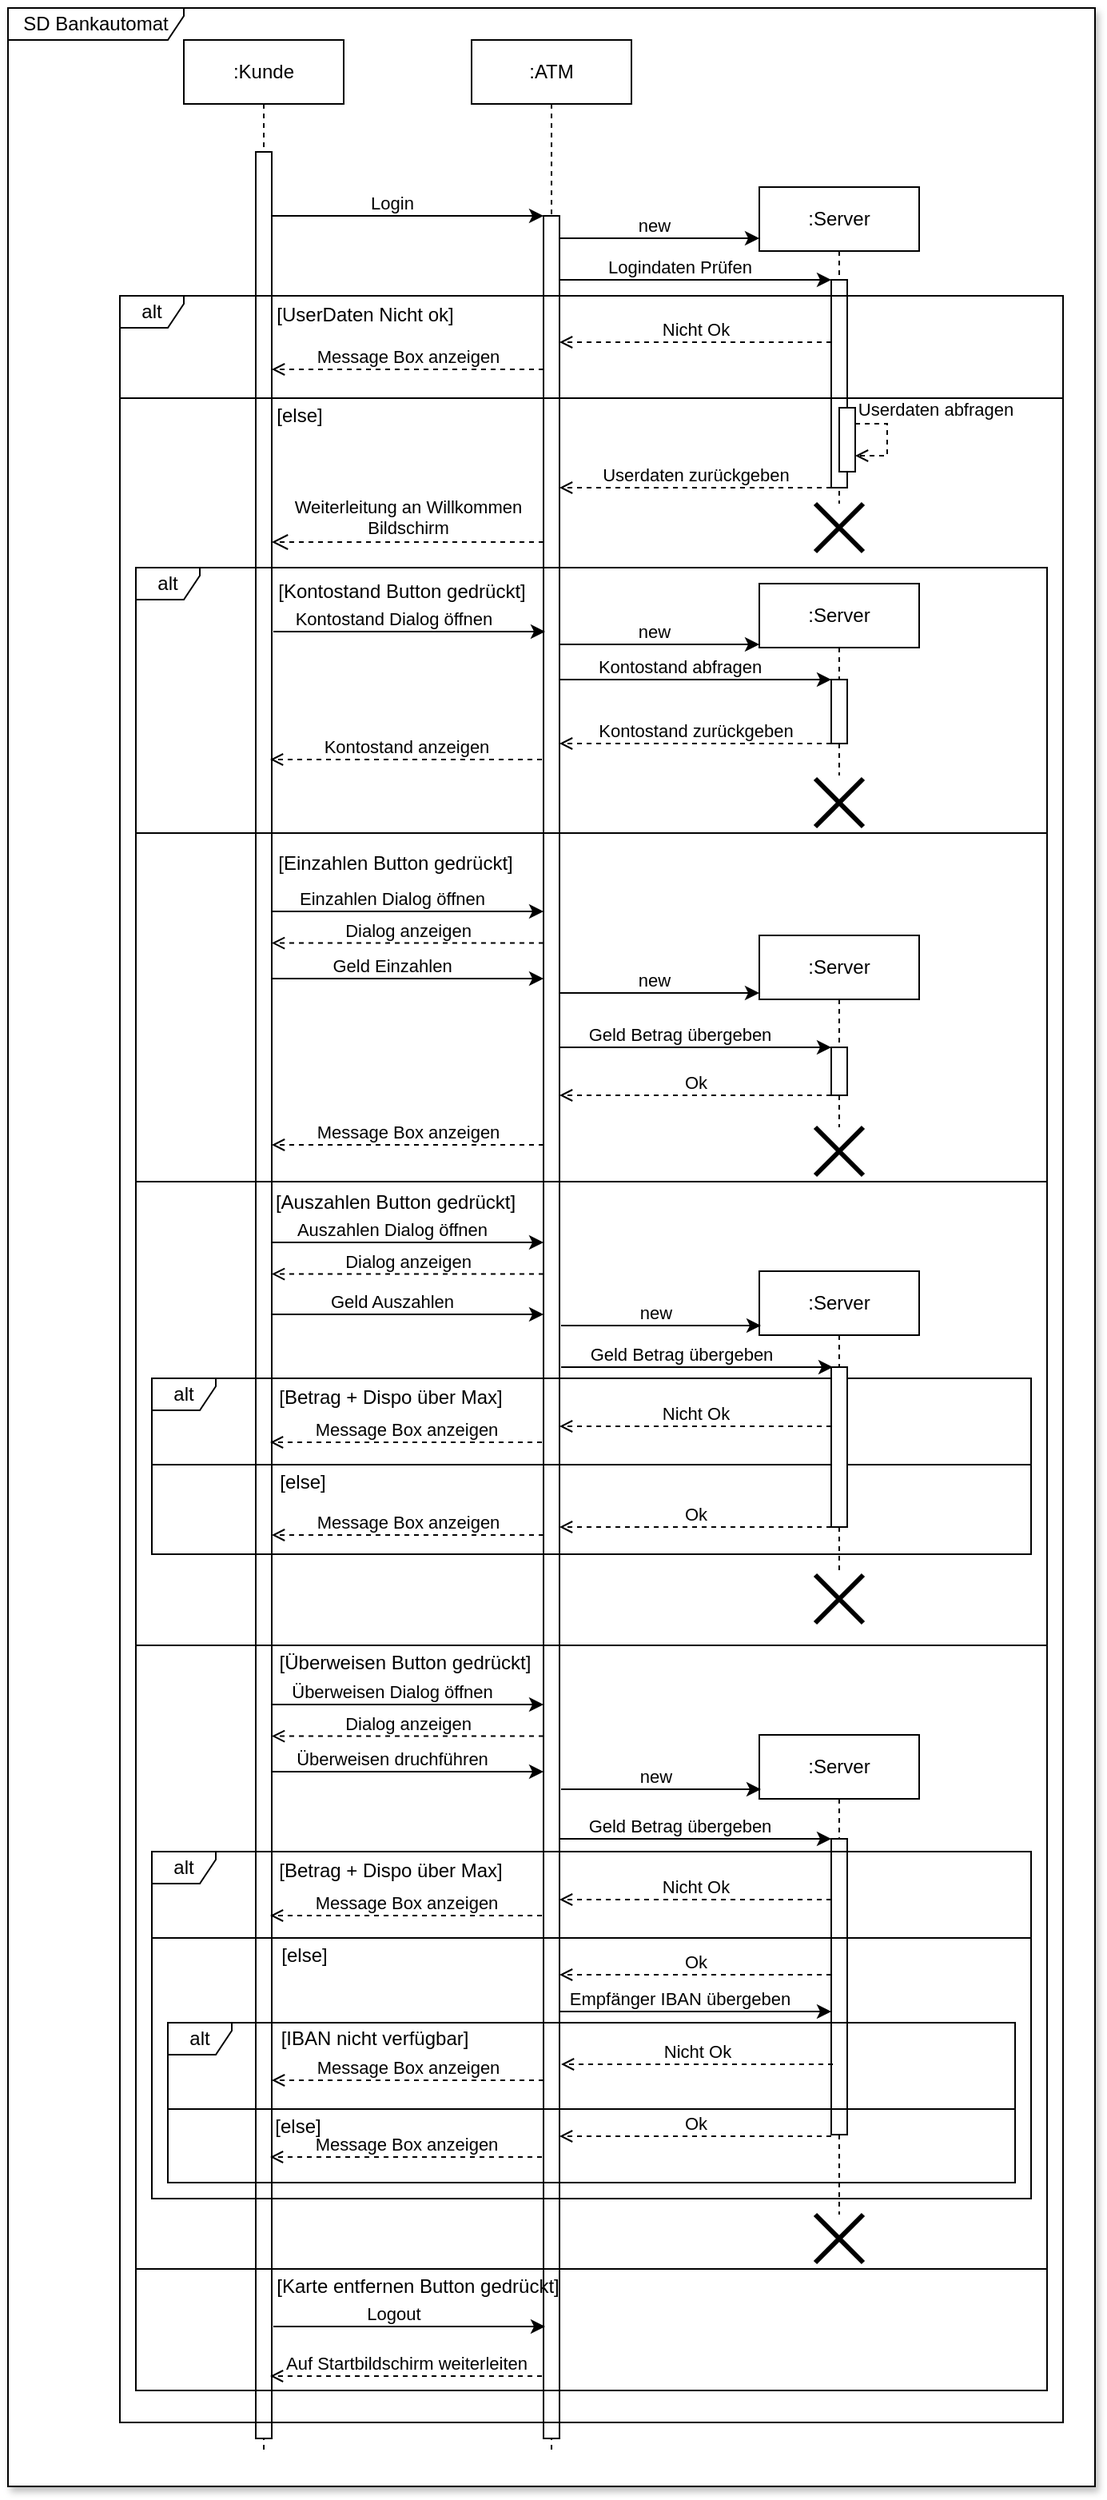<mxfile version="20.8.23" type="device"><diagram name="Page-1" id="2YBvvXClWsGukQMizWep"><mxGraphModel dx="1729" dy="1864" grid="1" gridSize="10" guides="1" tooltips="1" connect="1" arrows="1" fold="1" page="1" pageScale="1" pageWidth="850" pageHeight="1100" math="0" shadow="0"><root><mxCell id="0"/><mxCell id="1" parent="0"/><mxCell id="qW3LyJhWX4lAjYrOCVvO-3" value="" style="rounded=0;whiteSpace=wrap;html=1;fillColor=default;gradientColor=none;shadow=1;" parent="1" vertex="1"><mxGeometry x="-70" y="-10" width="680" height="1550" as="geometry"/></mxCell><mxCell id="aM9ryv3xv72pqoxQDRHE-1" value=":Kunde" style="shape=umlLifeline;perimeter=lifelinePerimeter;whiteSpace=wrap;html=1;container=0;dropTarget=0;collapsible=0;recursiveResize=0;outlineConnect=0;portConstraint=eastwest;newEdgeStyle={&quot;edgeStyle&quot;:&quot;elbowEdgeStyle&quot;,&quot;elbow&quot;:&quot;vertical&quot;,&quot;curved&quot;:0,&quot;rounded&quot;:0};" parent="1" vertex="1"><mxGeometry x="40" y="10" width="100" height="1510" as="geometry"/></mxCell><mxCell id="aM9ryv3xv72pqoxQDRHE-2" value="" style="html=1;points=[];perimeter=orthogonalPerimeter;outlineConnect=0;targetShapes=umlLifeline;portConstraint=eastwest;newEdgeStyle={&quot;edgeStyle&quot;:&quot;elbowEdgeStyle&quot;,&quot;elbow&quot;:&quot;vertical&quot;,&quot;curved&quot;:0,&quot;rounded&quot;:0};" parent="aM9ryv3xv72pqoxQDRHE-1" vertex="1"><mxGeometry x="45" y="70" width="10" height="1430" as="geometry"/></mxCell><mxCell id="aM9ryv3xv72pqoxQDRHE-5" value=":ATM" style="shape=umlLifeline;perimeter=lifelinePerimeter;whiteSpace=wrap;html=1;container=0;dropTarget=0;collapsible=0;recursiveResize=0;outlineConnect=0;portConstraint=eastwest;newEdgeStyle={&quot;edgeStyle&quot;:&quot;elbowEdgeStyle&quot;,&quot;elbow&quot;:&quot;vertical&quot;,&quot;curved&quot;:0,&quot;rounded&quot;:0};" parent="1" vertex="1"><mxGeometry x="220" y="10" width="100" height="1510" as="geometry"/></mxCell><mxCell id="aM9ryv3xv72pqoxQDRHE-6" value="" style="html=1;points=[];perimeter=orthogonalPerimeter;outlineConnect=0;targetShapes=umlLifeline;portConstraint=eastwest;newEdgeStyle={&quot;edgeStyle&quot;:&quot;elbowEdgeStyle&quot;,&quot;elbow&quot;:&quot;vertical&quot;,&quot;curved&quot;:0,&quot;rounded&quot;:0};" parent="aM9ryv3xv72pqoxQDRHE-5" vertex="1"><mxGeometry x="45" y="110" width="10" height="1390" as="geometry"/></mxCell><mxCell id="VfGrEqUog_qcYGY9XtmY-1" value=":Server" style="shape=umlLifeline;perimeter=lifelinePerimeter;whiteSpace=wrap;html=1;container=0;dropTarget=0;collapsible=0;recursiveResize=0;outlineConnect=0;portConstraint=eastwest;newEdgeStyle={&quot;edgeStyle&quot;:&quot;elbowEdgeStyle&quot;,&quot;elbow&quot;:&quot;vertical&quot;,&quot;curved&quot;:0,&quot;rounded&quot;:0};" parent="1" vertex="1"><mxGeometry x="400" y="102" width="100" height="198" as="geometry"/></mxCell><mxCell id="VfGrEqUog_qcYGY9XtmY-2" value="" style="html=1;points=[];perimeter=orthogonalPerimeter;outlineConnect=0;targetShapes=umlLifeline;portConstraint=eastwest;newEdgeStyle={&quot;edgeStyle&quot;:&quot;elbowEdgeStyle&quot;,&quot;elbow&quot;:&quot;vertical&quot;,&quot;curved&quot;:0,&quot;rounded&quot;:0};" parent="VfGrEqUog_qcYGY9XtmY-1" vertex="1"><mxGeometry x="45" y="58" width="10" height="130" as="geometry"/></mxCell><mxCell id="VfGrEqUog_qcYGY9XtmY-26" value="" style="html=1;points=[];perimeter=orthogonalPerimeter;outlineConnect=0;targetShapes=umlLifeline;portConstraint=eastwest;newEdgeStyle={&quot;edgeStyle&quot;:&quot;elbowEdgeStyle&quot;,&quot;elbow&quot;:&quot;vertical&quot;,&quot;curved&quot;:0,&quot;rounded&quot;:0};" parent="VfGrEqUog_qcYGY9XtmY-1" vertex="1"><mxGeometry x="50" y="138" width="10" height="40" as="geometry"/></mxCell><mxCell id="VfGrEqUog_qcYGY9XtmY-27" value="" style="endArrow=open;html=1;rounded=0;dashed=1;endFill=0;" parent="VfGrEqUog_qcYGY9XtmY-1" source="VfGrEqUog_qcYGY9XtmY-26" target="VfGrEqUog_qcYGY9XtmY-26" edge="1"><mxGeometry width="50" height="50" relative="1" as="geometry"><mxPoint x="55" y="260" as="sourcePoint"/><mxPoint x="-115" y="260" as="targetPoint"/><Array as="points"><mxPoint x="80" y="148"/><mxPoint x="80" y="168"/></Array></mxGeometry></mxCell><mxCell id="VfGrEqUog_qcYGY9XtmY-28" value="Userdaten abfragen" style="edgeLabel;html=1;align=center;verticalAlign=middle;resizable=0;points=[];" parent="VfGrEqUog_qcYGY9XtmY-27" connectable="0" vertex="1"><mxGeometry x="-0.259" relative="1" as="geometry"><mxPoint x="30" y="-11" as="offset"/></mxGeometry></mxCell><mxCell id="VfGrEqUog_qcYGY9XtmY-3" value="" style="endArrow=classic;html=1;rounded=0;" parent="1" edge="1"><mxGeometry width="50" height="50" relative="1" as="geometry"><mxPoint x="95" y="120" as="sourcePoint"/><mxPoint x="265" y="120" as="targetPoint"/></mxGeometry></mxCell><mxCell id="VfGrEqUog_qcYGY9XtmY-4" value="Login" style="edgeLabel;html=1;align=center;verticalAlign=middle;resizable=0;points=[];" parent="VfGrEqUog_qcYGY9XtmY-3" connectable="0" vertex="1"><mxGeometry x="-0.259" relative="1" as="geometry"><mxPoint x="12" y="-8" as="offset"/></mxGeometry></mxCell><mxCell id="VfGrEqUog_qcYGY9XtmY-5" value="" style="endArrow=classic;html=1;rounded=0;" parent="1" edge="1"><mxGeometry width="50" height="50" relative="1" as="geometry"><mxPoint x="275" y="134" as="sourcePoint"/><mxPoint x="400" y="134" as="targetPoint"/></mxGeometry></mxCell><mxCell id="VfGrEqUog_qcYGY9XtmY-6" value="new" style="edgeLabel;html=1;align=center;verticalAlign=middle;resizable=0;points=[];" parent="VfGrEqUog_qcYGY9XtmY-5" connectable="0" vertex="1"><mxGeometry x="-0.259" relative="1" as="geometry"><mxPoint x="12" y="-8" as="offset"/></mxGeometry></mxCell><mxCell id="VfGrEqUog_qcYGY9XtmY-7" value="alt" style="shape=umlFrame;whiteSpace=wrap;html=1;pointerEvents=0;width=40;height=20;" parent="1" vertex="1"><mxGeometry y="170" width="590" height="1330" as="geometry"/></mxCell><mxCell id="VfGrEqUog_qcYGY9XtmY-8" value="" style="line;strokeWidth=1;fillColor=none;align=left;verticalAlign=middle;spacingTop=-1;spacingLeft=3;spacingRight=3;rotatable=0;labelPosition=right;points=[];portConstraint=eastwest;strokeColor=inherit;" parent="1" vertex="1"><mxGeometry y="230" width="590" height="8" as="geometry"/></mxCell><mxCell id="VfGrEqUog_qcYGY9XtmY-9" value="[UserDaten Nicht ok]" style="text;html=1;align=center;verticalAlign=middle;resizable=0;points=[];autosize=1;strokeColor=none;fillColor=none;" parent="1" vertex="1"><mxGeometry x="88" y="167" width="130" height="30" as="geometry"/></mxCell><mxCell id="VfGrEqUog_qcYGY9XtmY-10" value="[else]" style="text;html=1;align=center;verticalAlign=middle;resizable=0;points=[];autosize=1;strokeColor=none;fillColor=none;" parent="1" vertex="1"><mxGeometry x="87" y="230" width="50" height="30" as="geometry"/></mxCell><mxCell id="VfGrEqUog_qcYGY9XtmY-11" value="" style="endArrow=open;html=1;rounded=0;dashed=1;endFill=0;" parent="1" edge="1"><mxGeometry width="50" height="50" relative="1" as="geometry"><mxPoint x="445" y="199" as="sourcePoint"/><mxPoint x="275" y="199" as="targetPoint"/><Array as="points"><mxPoint x="360" y="199"/></Array></mxGeometry></mxCell><mxCell id="VfGrEqUog_qcYGY9XtmY-12" value="Nicht Ok" style="edgeLabel;html=1;align=center;verticalAlign=middle;resizable=0;points=[];" parent="VfGrEqUog_qcYGY9XtmY-11" connectable="0" vertex="1"><mxGeometry x="-0.259" relative="1" as="geometry"><mxPoint x="-22" y="-8" as="offset"/></mxGeometry></mxCell><mxCell id="VfGrEqUog_qcYGY9XtmY-13" value="" style="endArrow=open;html=1;rounded=0;dashed=1;endFill=0;" parent="1" edge="1"><mxGeometry width="50" height="50" relative="1" as="geometry"><mxPoint x="265" y="216" as="sourcePoint"/><mxPoint x="95" y="216" as="targetPoint"/><Array as="points"><mxPoint x="180" y="216"/></Array></mxGeometry></mxCell><mxCell id="VfGrEqUog_qcYGY9XtmY-14" value="Message Box anzeigen" style="edgeLabel;html=1;align=center;verticalAlign=middle;resizable=0;points=[];" parent="VfGrEqUog_qcYGY9XtmY-13" connectable="0" vertex="1"><mxGeometry x="-0.259" relative="1" as="geometry"><mxPoint x="-22" y="-8" as="offset"/></mxGeometry></mxCell><mxCell id="VfGrEqUog_qcYGY9XtmY-15" value="" style="endArrow=open;html=1;rounded=0;dashed=1;endFill=0;" parent="1" edge="1"><mxGeometry width="50" height="50" relative="1" as="geometry"><mxPoint x="445" y="290" as="sourcePoint"/><mxPoint x="275" y="290" as="targetPoint"/><Array as="points"><mxPoint x="360" y="290"/></Array></mxGeometry></mxCell><mxCell id="VfGrEqUog_qcYGY9XtmY-16" value="Userdaten zurückgeben" style="edgeLabel;html=1;align=center;verticalAlign=middle;resizable=0;points=[];" parent="VfGrEqUog_qcYGY9XtmY-15" connectable="0" vertex="1"><mxGeometry x="-0.259" relative="1" as="geometry"><mxPoint x="-22" y="-8" as="offset"/></mxGeometry></mxCell><mxCell id="VfGrEqUog_qcYGY9XtmY-18" value="Weiterleitung an Willkommen &lt;br&gt;Bildschirm" style="html=1;verticalAlign=bottom;endArrow=open;dashed=1;endSize=8;edgeStyle=elbowEdgeStyle;elbow=vertical;curved=0;rounded=0;" parent="1" edge="1"><mxGeometry relative="1" as="geometry"><mxPoint x="265" y="324" as="sourcePoint"/><mxPoint x="95" y="324" as="targetPoint"/></mxGeometry></mxCell><mxCell id="VfGrEqUog_qcYGY9XtmY-29" value="alt" style="shape=umlFrame;whiteSpace=wrap;html=1;pointerEvents=0;width=40;height=20;" parent="1" vertex="1"><mxGeometry x="10" y="340" width="570" height="1140" as="geometry"/></mxCell><mxCell id="VfGrEqUog_qcYGY9XtmY-32" value="" style="endArrow=classic;html=1;rounded=0;" parent="1" edge="1"><mxGeometry width="50" height="50" relative="1" as="geometry"><mxPoint x="96" y="380" as="sourcePoint"/><mxPoint x="266" y="380" as="targetPoint"/></mxGeometry></mxCell><mxCell id="VfGrEqUog_qcYGY9XtmY-33" value="Kontostand Dialog öffnen" style="edgeLabel;html=1;align=center;verticalAlign=middle;resizable=0;points=[];" parent="VfGrEqUog_qcYGY9XtmY-32" connectable="0" vertex="1"><mxGeometry x="-0.259" relative="1" as="geometry"><mxPoint x="12" y="-8" as="offset"/></mxGeometry></mxCell><mxCell id="VfGrEqUog_qcYGY9XtmY-34" value="" style="endArrow=classic;html=1;rounded=0;" parent="1" edge="1"><mxGeometry width="50" height="50" relative="1" as="geometry"><mxPoint x="275" y="410" as="sourcePoint"/><mxPoint x="445" y="410" as="targetPoint"/></mxGeometry></mxCell><mxCell id="VfGrEqUog_qcYGY9XtmY-35" value="Kontostand abfragen" style="edgeLabel;html=1;align=center;verticalAlign=middle;resizable=0;points=[];" parent="VfGrEqUog_qcYGY9XtmY-34" connectable="0" vertex="1"><mxGeometry x="-0.259" relative="1" as="geometry"><mxPoint x="12" y="-8" as="offset"/></mxGeometry></mxCell><mxCell id="VfGrEqUog_qcYGY9XtmY-37" value="" style="endArrow=open;html=1;rounded=0;dashed=1;endFill=0;" parent="1" edge="1"><mxGeometry width="50" height="50" relative="1" as="geometry"><mxPoint x="445" y="450" as="sourcePoint"/><mxPoint x="275" y="450" as="targetPoint"/><Array as="points"><mxPoint x="360" y="450"/></Array></mxGeometry></mxCell><mxCell id="VfGrEqUog_qcYGY9XtmY-38" value="Kontostand&amp;nbsp;zurückgeben" style="edgeLabel;html=1;align=center;verticalAlign=middle;resizable=0;points=[];" parent="VfGrEqUog_qcYGY9XtmY-37" connectable="0" vertex="1"><mxGeometry x="-0.259" relative="1" as="geometry"><mxPoint x="-22" y="-8" as="offset"/></mxGeometry></mxCell><mxCell id="VfGrEqUog_qcYGY9XtmY-39" value="[Kontostand Button gedrückt]" style="text;html=1;align=center;verticalAlign=middle;resizable=0;points=[];autosize=1;strokeColor=none;fillColor=none;" parent="1" vertex="1"><mxGeometry x="86" y="340" width="180" height="30" as="geometry"/></mxCell><mxCell id="VfGrEqUog_qcYGY9XtmY-40" value="" style="endArrow=open;html=1;rounded=0;dashed=1;endFill=0;" parent="1" edge="1"><mxGeometry width="50" height="50" relative="1" as="geometry"><mxPoint x="264" y="460" as="sourcePoint"/><mxPoint x="94" y="460" as="targetPoint"/><Array as="points"><mxPoint x="179" y="460"/></Array></mxGeometry></mxCell><mxCell id="VfGrEqUog_qcYGY9XtmY-41" value="Kontostand anzeigen" style="edgeLabel;html=1;align=center;verticalAlign=middle;resizable=0;points=[];" parent="VfGrEqUog_qcYGY9XtmY-40" connectable="0" vertex="1"><mxGeometry x="-0.259" relative="1" as="geometry"><mxPoint x="-22" y="-8" as="offset"/></mxGeometry></mxCell><mxCell id="VfGrEqUog_qcYGY9XtmY-42" value="" style="line;strokeWidth=1;fillColor=none;align=left;verticalAlign=middle;spacingTop=-1;spacingLeft=3;spacingRight=3;rotatable=0;labelPosition=right;points=[];portConstraint=eastwest;strokeColor=inherit;" parent="1" vertex="1"><mxGeometry x="10" y="502" width="570" height="8" as="geometry"/></mxCell><mxCell id="VfGrEqUog_qcYGY9XtmY-43" value="[Einzahlen Button gedrückt]" style="text;html=1;align=center;verticalAlign=middle;resizable=0;points=[];autosize=1;strokeColor=none;fillColor=none;" parent="1" vertex="1"><mxGeometry x="87" y="510" width="170" height="30" as="geometry"/></mxCell><mxCell id="VfGrEqUog_qcYGY9XtmY-44" value="" style="endArrow=classic;html=1;rounded=0;" parent="1" edge="1"><mxGeometry width="50" height="50" relative="1" as="geometry"><mxPoint x="95" y="555" as="sourcePoint"/><mxPoint x="265" y="555" as="targetPoint"/></mxGeometry></mxCell><mxCell id="VfGrEqUog_qcYGY9XtmY-45" value="Einzahlen Dialog öffnen" style="edgeLabel;html=1;align=center;verticalAlign=middle;resizable=0;points=[];" parent="VfGrEqUog_qcYGY9XtmY-44" connectable="0" vertex="1"><mxGeometry x="-0.259" relative="1" as="geometry"><mxPoint x="12" y="-8" as="offset"/></mxGeometry></mxCell><mxCell id="VfGrEqUog_qcYGY9XtmY-46" value="" style="endArrow=open;html=1;rounded=0;dashed=1;endFill=0;" parent="1" edge="1"><mxGeometry width="50" height="50" relative="1" as="geometry"><mxPoint x="265" y="574.76" as="sourcePoint"/><mxPoint x="95" y="574.76" as="targetPoint"/><Array as="points"><mxPoint x="180" y="574.76"/></Array></mxGeometry></mxCell><mxCell id="VfGrEqUog_qcYGY9XtmY-47" value="Dialog anzeigen" style="edgeLabel;html=1;align=center;verticalAlign=middle;resizable=0;points=[];" parent="VfGrEqUog_qcYGY9XtmY-46" connectable="0" vertex="1"><mxGeometry x="-0.259" relative="1" as="geometry"><mxPoint x="-22" y="-8" as="offset"/></mxGeometry></mxCell><mxCell id="VfGrEqUog_qcYGY9XtmY-51" value="" style="endArrow=classic;html=1;rounded=0;" parent="1" edge="1"><mxGeometry width="50" height="50" relative="1" as="geometry"><mxPoint x="95" y="597" as="sourcePoint"/><mxPoint x="265" y="597" as="targetPoint"/></mxGeometry></mxCell><mxCell id="VfGrEqUog_qcYGY9XtmY-52" value="Geld Einzahlen" style="edgeLabel;html=1;align=center;verticalAlign=middle;resizable=0;points=[];" parent="VfGrEqUog_qcYGY9XtmY-51" connectable="0" vertex="1"><mxGeometry x="-0.259" relative="1" as="geometry"><mxPoint x="12" y="-8" as="offset"/></mxGeometry></mxCell><mxCell id="VfGrEqUog_qcYGY9XtmY-53" value="" style="endArrow=classic;html=1;rounded=0;" parent="1" edge="1"><mxGeometry width="50" height="50" relative="1" as="geometry"><mxPoint x="275" y="640" as="sourcePoint"/><mxPoint x="445" y="640" as="targetPoint"/></mxGeometry></mxCell><mxCell id="VfGrEqUog_qcYGY9XtmY-54" value="Geld Betrag übergeben" style="edgeLabel;html=1;align=center;verticalAlign=middle;resizable=0;points=[];" parent="VfGrEqUog_qcYGY9XtmY-53" connectable="0" vertex="1"><mxGeometry x="-0.259" relative="1" as="geometry"><mxPoint x="12" y="-8" as="offset"/></mxGeometry></mxCell><mxCell id="VfGrEqUog_qcYGY9XtmY-56" value="" style="endArrow=open;html=1;rounded=0;dashed=1;endFill=0;" parent="1" edge="1"><mxGeometry width="50" height="50" relative="1" as="geometry"><mxPoint x="445" y="670" as="sourcePoint"/><mxPoint x="275" y="670" as="targetPoint"/><Array as="points"><mxPoint x="360" y="670"/></Array></mxGeometry></mxCell><mxCell id="VfGrEqUog_qcYGY9XtmY-57" value="Ok" style="edgeLabel;html=1;align=center;verticalAlign=middle;resizable=0;points=[];" parent="VfGrEqUog_qcYGY9XtmY-56" connectable="0" vertex="1"><mxGeometry x="-0.259" relative="1" as="geometry"><mxPoint x="-22" y="-8" as="offset"/></mxGeometry></mxCell><mxCell id="VfGrEqUog_qcYGY9XtmY-58" value="" style="endArrow=open;html=1;rounded=0;dashed=1;endFill=0;" parent="1" edge="1"><mxGeometry width="50" height="50" relative="1" as="geometry"><mxPoint x="265" y="701" as="sourcePoint"/><mxPoint x="95" y="701" as="targetPoint"/><Array as="points"><mxPoint x="180" y="701"/></Array></mxGeometry></mxCell><mxCell id="VfGrEqUog_qcYGY9XtmY-59" value="Message Box anzeigen" style="edgeLabel;html=1;align=center;verticalAlign=middle;resizable=0;points=[];" parent="VfGrEqUog_qcYGY9XtmY-58" connectable="0" vertex="1"><mxGeometry x="-0.259" relative="1" as="geometry"><mxPoint x="-22" y="-8" as="offset"/></mxGeometry></mxCell><mxCell id="VfGrEqUog_qcYGY9XtmY-60" value="" style="endArrow=classic;html=1;rounded=0;" parent="1" edge="1"><mxGeometry width="50" height="50" relative="1" as="geometry"><mxPoint x="95" y="762" as="sourcePoint"/><mxPoint x="265" y="762" as="targetPoint"/></mxGeometry></mxCell><mxCell id="VfGrEqUog_qcYGY9XtmY-61" value="Auszahlen Dialog öffnen" style="edgeLabel;html=1;align=center;verticalAlign=middle;resizable=0;points=[];" parent="VfGrEqUog_qcYGY9XtmY-60" connectable="0" vertex="1"><mxGeometry x="-0.259" relative="1" as="geometry"><mxPoint x="12" y="-8" as="offset"/></mxGeometry></mxCell><mxCell id="VfGrEqUog_qcYGY9XtmY-62" value="" style="endArrow=open;html=1;rounded=0;dashed=1;endFill=0;" parent="1" edge="1"><mxGeometry width="50" height="50" relative="1" as="geometry"><mxPoint x="265" y="781.76" as="sourcePoint"/><mxPoint x="95" y="781.76" as="targetPoint"/><Array as="points"><mxPoint x="180" y="781.76"/></Array></mxGeometry></mxCell><mxCell id="VfGrEqUog_qcYGY9XtmY-63" value="Dialog anzeigen" style="edgeLabel;html=1;align=center;verticalAlign=middle;resizable=0;points=[];" parent="VfGrEqUog_qcYGY9XtmY-62" connectable="0" vertex="1"><mxGeometry x="-0.259" relative="1" as="geometry"><mxPoint x="-22" y="-8" as="offset"/></mxGeometry></mxCell><mxCell id="VfGrEqUog_qcYGY9XtmY-64" value="" style="endArrow=classic;html=1;rounded=0;" parent="1" edge="1"><mxGeometry width="50" height="50" relative="1" as="geometry"><mxPoint x="95" y="807" as="sourcePoint"/><mxPoint x="265" y="807" as="targetPoint"/></mxGeometry></mxCell><mxCell id="VfGrEqUog_qcYGY9XtmY-65" value="Geld Auszahlen" style="edgeLabel;html=1;align=center;verticalAlign=middle;resizable=0;points=[];" parent="VfGrEqUog_qcYGY9XtmY-64" connectable="0" vertex="1"><mxGeometry x="-0.259" relative="1" as="geometry"><mxPoint x="12" y="-8" as="offset"/></mxGeometry></mxCell><mxCell id="VfGrEqUog_qcYGY9XtmY-66" value="" style="endArrow=classic;html=1;rounded=0;" parent="1" edge="1"><mxGeometry width="50" height="50" relative="1" as="geometry"><mxPoint x="276" y="840" as="sourcePoint"/><mxPoint x="446" y="840" as="targetPoint"/></mxGeometry></mxCell><mxCell id="VfGrEqUog_qcYGY9XtmY-67" value="Geld Betrag übergeben" style="edgeLabel;html=1;align=center;verticalAlign=middle;resizable=0;points=[];" parent="VfGrEqUog_qcYGY9XtmY-66" connectable="0" vertex="1"><mxGeometry x="-0.259" relative="1" as="geometry"><mxPoint x="12" y="-8" as="offset"/></mxGeometry></mxCell><mxCell id="VfGrEqUog_qcYGY9XtmY-68" value="" style="endArrow=open;html=1;rounded=0;dashed=1;endFill=0;" parent="1" edge="1"><mxGeometry width="50" height="50" relative="1" as="geometry"><mxPoint x="445" y="877" as="sourcePoint"/><mxPoint x="275" y="877" as="targetPoint"/><Array as="points"><mxPoint x="360" y="877"/></Array></mxGeometry></mxCell><mxCell id="VfGrEqUog_qcYGY9XtmY-69" value="Nicht Ok" style="edgeLabel;html=1;align=center;verticalAlign=middle;resizable=0;points=[];" parent="VfGrEqUog_qcYGY9XtmY-68" connectable="0" vertex="1"><mxGeometry x="-0.259" relative="1" as="geometry"><mxPoint x="-22" y="-8" as="offset"/></mxGeometry></mxCell><mxCell id="VfGrEqUog_qcYGY9XtmY-70" value="" style="endArrow=open;html=1;rounded=0;dashed=1;endFill=0;" parent="1" edge="1"><mxGeometry width="50" height="50" relative="1" as="geometry"><mxPoint x="264" y="887" as="sourcePoint"/><mxPoint x="94" y="887" as="targetPoint"/><Array as="points"><mxPoint x="179" y="887"/></Array></mxGeometry></mxCell><mxCell id="VfGrEqUog_qcYGY9XtmY-71" value="Message Box anzeigen" style="edgeLabel;html=1;align=center;verticalAlign=middle;resizable=0;points=[];" parent="VfGrEqUog_qcYGY9XtmY-70" connectable="0" vertex="1"><mxGeometry x="-0.259" relative="1" as="geometry"><mxPoint x="-22" y="-8" as="offset"/></mxGeometry></mxCell><mxCell id="VfGrEqUog_qcYGY9XtmY-73" value="alt" style="shape=umlFrame;whiteSpace=wrap;html=1;pointerEvents=0;width=40;height=20;" parent="1" vertex="1"><mxGeometry x="20" y="847" width="550" height="110" as="geometry"/></mxCell><mxCell id="VfGrEqUog_qcYGY9XtmY-74" value="" style="line;strokeWidth=1;fillColor=none;align=left;verticalAlign=middle;spacingTop=-1;spacingLeft=3;spacingRight=3;rotatable=0;labelPosition=right;points=[];portConstraint=eastwest;strokeColor=inherit;" parent="1" vertex="1"><mxGeometry x="10" y="720" width="570" height="8" as="geometry"/></mxCell><mxCell id="VfGrEqUog_qcYGY9XtmY-75" value="[Auszahlen Button gedrückt]" style="text;html=1;align=center;verticalAlign=middle;resizable=0;points=[];autosize=1;strokeColor=none;fillColor=none;" parent="1" vertex="1"><mxGeometry x="87" y="722" width="170" height="30" as="geometry"/></mxCell><mxCell id="VfGrEqUog_qcYGY9XtmY-76" value="[Betrag + Dispo über Max]" style="text;html=1;align=center;verticalAlign=middle;resizable=0;points=[];autosize=1;strokeColor=none;fillColor=none;" parent="1" vertex="1"><mxGeometry x="89" y="844" width="160" height="30" as="geometry"/></mxCell><mxCell id="VfGrEqUog_qcYGY9XtmY-77" value="" style="line;strokeWidth=1;fillColor=none;align=left;verticalAlign=middle;spacingTop=-1;spacingLeft=3;spacingRight=3;rotatable=0;labelPosition=right;points=[];portConstraint=eastwest;strokeColor=inherit;" parent="1" vertex="1"><mxGeometry x="20" y="897" width="550" height="8" as="geometry"/></mxCell><mxCell id="VfGrEqUog_qcYGY9XtmY-78" value="" style="endArrow=open;html=1;rounded=0;dashed=1;endFill=0;" parent="1" edge="1"><mxGeometry width="50" height="50" relative="1" as="geometry"><mxPoint x="445" y="940" as="sourcePoint"/><mxPoint x="275" y="940" as="targetPoint"/><Array as="points"><mxPoint x="360" y="940"/></Array></mxGeometry></mxCell><mxCell id="VfGrEqUog_qcYGY9XtmY-79" value="Ok" style="edgeLabel;html=1;align=center;verticalAlign=middle;resizable=0;points=[];" parent="VfGrEqUog_qcYGY9XtmY-78" connectable="0" vertex="1"><mxGeometry x="-0.259" relative="1" as="geometry"><mxPoint x="-22" y="-8" as="offset"/></mxGeometry></mxCell><mxCell id="VfGrEqUog_qcYGY9XtmY-80" value="" style="endArrow=open;html=1;rounded=0;dashed=1;endFill=0;" parent="1" edge="1"><mxGeometry width="50" height="50" relative="1" as="geometry"><mxPoint x="265" y="945" as="sourcePoint"/><mxPoint x="95" y="945" as="targetPoint"/><Array as="points"><mxPoint x="180" y="945"/></Array></mxGeometry></mxCell><mxCell id="VfGrEqUog_qcYGY9XtmY-81" value="Message Box anzeigen" style="edgeLabel;html=1;align=center;verticalAlign=middle;resizable=0;points=[];" parent="VfGrEqUog_qcYGY9XtmY-80" connectable="0" vertex="1"><mxGeometry x="-0.259" relative="1" as="geometry"><mxPoint x="-22" y="-8" as="offset"/></mxGeometry></mxCell><mxCell id="VfGrEqUog_qcYGY9XtmY-82" value="" style="line;strokeWidth=1;fillColor=none;align=left;verticalAlign=middle;spacingTop=-1;spacingLeft=3;spacingRight=3;rotatable=0;labelPosition=right;points=[];portConstraint=eastwest;strokeColor=inherit;" parent="1" vertex="1"><mxGeometry x="10" y="1010" width="570" height="8" as="geometry"/></mxCell><mxCell id="VfGrEqUog_qcYGY9XtmY-83" value="[Überweisen Button gedrückt]" style="text;html=1;align=center;verticalAlign=middle;resizable=0;points=[];autosize=1;strokeColor=none;fillColor=none;" parent="1" vertex="1"><mxGeometry x="88" y="1010" width="180" height="30" as="geometry"/></mxCell><mxCell id="VfGrEqUog_qcYGY9XtmY-85" value="" style="endArrow=classic;html=1;rounded=0;" parent="1" target="VfGrEqUog_qcYGY9XtmY-2" edge="1"><mxGeometry width="50" height="50" relative="1" as="geometry"><mxPoint x="275" y="160" as="sourcePoint"/><mxPoint x="400" y="160" as="targetPoint"/></mxGeometry></mxCell><mxCell id="VfGrEqUog_qcYGY9XtmY-86" value="Logindaten Prüfen" style="edgeLabel;html=1;align=center;verticalAlign=middle;resizable=0;points=[];" parent="VfGrEqUog_qcYGY9XtmY-85" connectable="0" vertex="1"><mxGeometry x="-0.259" relative="1" as="geometry"><mxPoint x="12" y="-8" as="offset"/></mxGeometry></mxCell><mxCell id="VfGrEqUog_qcYGY9XtmY-87" value="" style="shape=umlDestroy;whiteSpace=wrap;html=1;strokeWidth=3;targetShapes=umlLifeline;" parent="1" vertex="1"><mxGeometry x="435" y="300" width="30" height="30" as="geometry"/></mxCell><mxCell id="VfGrEqUog_qcYGY9XtmY-94" value="" style="endArrow=classic;html=1;rounded=0;" parent="1" edge="1"><mxGeometry width="50" height="50" relative="1" as="geometry"><mxPoint x="275" y="388" as="sourcePoint"/><mxPoint x="400" y="388" as="targetPoint"/></mxGeometry></mxCell><mxCell id="VfGrEqUog_qcYGY9XtmY-95" value="new" style="edgeLabel;html=1;align=center;verticalAlign=middle;resizable=0;points=[];" parent="VfGrEqUog_qcYGY9XtmY-94" connectable="0" vertex="1"><mxGeometry x="-0.259" relative="1" as="geometry"><mxPoint x="12" y="-8" as="offset"/></mxGeometry></mxCell><mxCell id="VfGrEqUog_qcYGY9XtmY-97" value=":Server" style="shape=umlLifeline;perimeter=lifelinePerimeter;whiteSpace=wrap;html=1;container=0;dropTarget=0;collapsible=0;recursiveResize=0;outlineConnect=0;portConstraint=eastwest;newEdgeStyle={&quot;edgeStyle&quot;:&quot;elbowEdgeStyle&quot;,&quot;elbow&quot;:&quot;vertical&quot;,&quot;curved&quot;:0,&quot;rounded&quot;:0};" parent="1" vertex="1"><mxGeometry x="400" y="570" width="100" height="120" as="geometry"/></mxCell><mxCell id="VfGrEqUog_qcYGY9XtmY-99" value="" style="html=1;points=[];perimeter=orthogonalPerimeter;outlineConnect=0;targetShapes=umlLifeline;portConstraint=eastwest;newEdgeStyle={&quot;edgeStyle&quot;:&quot;elbowEdgeStyle&quot;,&quot;elbow&quot;:&quot;vertical&quot;,&quot;curved&quot;:0,&quot;rounded&quot;:0};" parent="VfGrEqUog_qcYGY9XtmY-97" vertex="1"><mxGeometry x="45" y="70" width="10" height="30" as="geometry"/></mxCell><mxCell id="VfGrEqUog_qcYGY9XtmY-100" value="" style="endArrow=classic;html=1;rounded=0;" parent="1" edge="1"><mxGeometry width="50" height="50" relative="1" as="geometry"><mxPoint x="275" y="606" as="sourcePoint"/><mxPoint x="400" y="606" as="targetPoint"/></mxGeometry></mxCell><mxCell id="VfGrEqUog_qcYGY9XtmY-101" value="new" style="edgeLabel;html=1;align=center;verticalAlign=middle;resizable=0;points=[];" parent="VfGrEqUog_qcYGY9XtmY-100" connectable="0" vertex="1"><mxGeometry x="-0.259" relative="1" as="geometry"><mxPoint x="12" y="-8" as="offset"/></mxGeometry></mxCell><mxCell id="VfGrEqUog_qcYGY9XtmY-102" value="" style="shape=umlDestroy;whiteSpace=wrap;html=1;strokeWidth=3;targetShapes=umlLifeline;" parent="1" vertex="1"><mxGeometry x="435" y="690" width="30" height="30" as="geometry"/></mxCell><mxCell id="VfGrEqUog_qcYGY9XtmY-104" value=":Server" style="shape=umlLifeline;perimeter=lifelinePerimeter;whiteSpace=wrap;html=1;container=0;dropTarget=0;collapsible=0;recursiveResize=0;outlineConnect=0;portConstraint=eastwest;newEdgeStyle={&quot;edgeStyle&quot;:&quot;elbowEdgeStyle&quot;,&quot;elbow&quot;:&quot;vertical&quot;,&quot;curved&quot;:0,&quot;rounded&quot;:0};" parent="1" vertex="1"><mxGeometry x="400" y="350" width="100" height="120" as="geometry"/></mxCell><mxCell id="VfGrEqUog_qcYGY9XtmY-106" value="" style="html=1;points=[];perimeter=orthogonalPerimeter;outlineConnect=0;targetShapes=umlLifeline;portConstraint=eastwest;newEdgeStyle={&quot;edgeStyle&quot;:&quot;elbowEdgeStyle&quot;,&quot;elbow&quot;:&quot;vertical&quot;,&quot;curved&quot;:0,&quot;rounded&quot;:0};" parent="VfGrEqUog_qcYGY9XtmY-104" vertex="1"><mxGeometry x="45" y="60" width="10" height="40" as="geometry"/></mxCell><mxCell id="VfGrEqUog_qcYGY9XtmY-107" value="" style="shape=umlDestroy;whiteSpace=wrap;html=1;strokeWidth=3;targetShapes=umlLifeline;" parent="1" vertex="1"><mxGeometry x="435" y="472" width="30" height="30" as="geometry"/></mxCell><mxCell id="VfGrEqUog_qcYGY9XtmY-108" value=":Server" style="shape=umlLifeline;perimeter=lifelinePerimeter;whiteSpace=wrap;html=1;container=0;dropTarget=0;collapsible=0;recursiveResize=0;outlineConnect=0;portConstraint=eastwest;newEdgeStyle={&quot;edgeStyle&quot;:&quot;elbowEdgeStyle&quot;,&quot;elbow&quot;:&quot;vertical&quot;,&quot;curved&quot;:0,&quot;rounded&quot;:0};" parent="1" vertex="1"><mxGeometry x="400" y="780" width="100" height="190" as="geometry"/></mxCell><mxCell id="VfGrEqUog_qcYGY9XtmY-72" value="" style="html=1;points=[];perimeter=orthogonalPerimeter;outlineConnect=0;targetShapes=umlLifeline;portConstraint=eastwest;newEdgeStyle={&quot;edgeStyle&quot;:&quot;elbowEdgeStyle&quot;,&quot;elbow&quot;:&quot;vertical&quot;,&quot;curved&quot;:0,&quot;rounded&quot;:0};" parent="VfGrEqUog_qcYGY9XtmY-108" vertex="1"><mxGeometry x="45" y="60" width="10" height="100" as="geometry"/></mxCell><mxCell id="VfGrEqUog_qcYGY9XtmY-111" value="" style="shape=umlDestroy;whiteSpace=wrap;html=1;strokeWidth=3;targetShapes=umlLifeline;" parent="1" vertex="1"><mxGeometry x="435" y="970" width="30" height="30" as="geometry"/></mxCell><mxCell id="VfGrEqUog_qcYGY9XtmY-112" value="" style="endArrow=classic;html=1;rounded=0;" parent="1" edge="1"><mxGeometry width="50" height="50" relative="1" as="geometry"><mxPoint x="276" y="814" as="sourcePoint"/><mxPoint x="401" y="814" as="targetPoint"/></mxGeometry></mxCell><mxCell id="VfGrEqUog_qcYGY9XtmY-113" value="new" style="edgeLabel;html=1;align=center;verticalAlign=middle;resizable=0;points=[];" parent="VfGrEqUog_qcYGY9XtmY-112" connectable="0" vertex="1"><mxGeometry x="-0.259" relative="1" as="geometry"><mxPoint x="12" y="-8" as="offset"/></mxGeometry></mxCell><mxCell id="VfGrEqUog_qcYGY9XtmY-114" value=":Server" style="shape=umlLifeline;perimeter=lifelinePerimeter;whiteSpace=wrap;html=1;container=0;dropTarget=0;collapsible=0;recursiveResize=0;outlineConnect=0;portConstraint=eastwest;newEdgeStyle={&quot;edgeStyle&quot;:&quot;elbowEdgeStyle&quot;,&quot;elbow&quot;:&quot;vertical&quot;,&quot;curved&quot;:0,&quot;rounded&quot;:0};" parent="1" vertex="1"><mxGeometry x="400" y="1070" width="100" height="300" as="geometry"/></mxCell><mxCell id="VfGrEqUog_qcYGY9XtmY-116" value="" style="html=1;points=[];perimeter=orthogonalPerimeter;outlineConnect=0;targetShapes=umlLifeline;portConstraint=eastwest;newEdgeStyle={&quot;edgeStyle&quot;:&quot;elbowEdgeStyle&quot;,&quot;elbow&quot;:&quot;vertical&quot;,&quot;curved&quot;:0,&quot;rounded&quot;:0};" parent="VfGrEqUog_qcYGY9XtmY-114" vertex="1"><mxGeometry x="45" y="65" width="10" height="185" as="geometry"/></mxCell><mxCell id="VfGrEqUog_qcYGY9XtmY-117" value="" style="endArrow=classic;html=1;rounded=0;" parent="1" edge="1"><mxGeometry width="50" height="50" relative="1" as="geometry"><mxPoint x="276" y="1104" as="sourcePoint"/><mxPoint x="401" y="1104" as="targetPoint"/></mxGeometry></mxCell><mxCell id="VfGrEqUog_qcYGY9XtmY-118" value="new" style="edgeLabel;html=1;align=center;verticalAlign=middle;resizable=0;points=[];" parent="VfGrEqUog_qcYGY9XtmY-117" connectable="0" vertex="1"><mxGeometry x="-0.259" relative="1" as="geometry"><mxPoint x="12" y="-8" as="offset"/></mxGeometry></mxCell><mxCell id="VfGrEqUog_qcYGY9XtmY-119" value="" style="endArrow=classic;html=1;rounded=0;" parent="1" edge="1"><mxGeometry width="50" height="50" relative="1" as="geometry"><mxPoint x="95" y="1051" as="sourcePoint"/><mxPoint x="265" y="1051" as="targetPoint"/></mxGeometry></mxCell><mxCell id="VfGrEqUog_qcYGY9XtmY-120" value="Überweisen Dialog öffnen" style="edgeLabel;html=1;align=center;verticalAlign=middle;resizable=0;points=[];" parent="VfGrEqUog_qcYGY9XtmY-119" connectable="0" vertex="1"><mxGeometry x="-0.259" relative="1" as="geometry"><mxPoint x="12" y="-8" as="offset"/></mxGeometry></mxCell><mxCell id="VfGrEqUog_qcYGY9XtmY-121" value="" style="endArrow=open;html=1;rounded=0;dashed=1;endFill=0;" parent="1" edge="1"><mxGeometry width="50" height="50" relative="1" as="geometry"><mxPoint x="265" y="1070.76" as="sourcePoint"/><mxPoint x="95" y="1070.76" as="targetPoint"/><Array as="points"><mxPoint x="180" y="1070.76"/></Array></mxGeometry></mxCell><mxCell id="VfGrEqUog_qcYGY9XtmY-122" value="Dialog anzeigen" style="edgeLabel;html=1;align=center;verticalAlign=middle;resizable=0;points=[];" parent="VfGrEqUog_qcYGY9XtmY-121" connectable="0" vertex="1"><mxGeometry x="-0.259" relative="1" as="geometry"><mxPoint x="-22" y="-8" as="offset"/></mxGeometry></mxCell><mxCell id="VfGrEqUog_qcYGY9XtmY-123" value="" style="endArrow=classic;html=1;rounded=0;" parent="1" edge="1"><mxGeometry width="50" height="50" relative="1" as="geometry"><mxPoint x="95" y="1093" as="sourcePoint"/><mxPoint x="265" y="1093" as="targetPoint"/></mxGeometry></mxCell><mxCell id="VfGrEqUog_qcYGY9XtmY-124" value="Überweisen druchführen" style="edgeLabel;html=1;align=center;verticalAlign=middle;resizable=0;points=[];" parent="VfGrEqUog_qcYGY9XtmY-123" connectable="0" vertex="1"><mxGeometry x="-0.259" relative="1" as="geometry"><mxPoint x="12" y="-8" as="offset"/></mxGeometry></mxCell><mxCell id="VfGrEqUog_qcYGY9XtmY-125" value="" style="endArrow=open;html=1;rounded=0;dashed=1;endFill=0;" parent="1" edge="1"><mxGeometry width="50" height="50" relative="1" as="geometry"><mxPoint x="445" y="1173" as="sourcePoint"/><mxPoint x="275" y="1173" as="targetPoint"/><Array as="points"><mxPoint x="360" y="1173"/></Array></mxGeometry></mxCell><mxCell id="VfGrEqUog_qcYGY9XtmY-126" value="Nicht Ok" style="edgeLabel;html=1;align=center;verticalAlign=middle;resizable=0;points=[];" parent="VfGrEqUog_qcYGY9XtmY-125" connectable="0" vertex="1"><mxGeometry x="-0.259" relative="1" as="geometry"><mxPoint x="-22" y="-8" as="offset"/></mxGeometry></mxCell><mxCell id="VfGrEqUog_qcYGY9XtmY-127" value="" style="endArrow=open;html=1;rounded=0;dashed=1;endFill=0;" parent="1" edge="1"><mxGeometry width="50" height="50" relative="1" as="geometry"><mxPoint x="264" y="1183" as="sourcePoint"/><mxPoint x="94" y="1183" as="targetPoint"/><Array as="points"><mxPoint x="179" y="1183"/></Array></mxGeometry></mxCell><mxCell id="VfGrEqUog_qcYGY9XtmY-128" value="Message Box anzeigen" style="edgeLabel;html=1;align=center;verticalAlign=middle;resizable=0;points=[];" parent="VfGrEqUog_qcYGY9XtmY-127" connectable="0" vertex="1"><mxGeometry x="-0.259" relative="1" as="geometry"><mxPoint x="-22" y="-8" as="offset"/></mxGeometry></mxCell><mxCell id="VfGrEqUog_qcYGY9XtmY-129" value="alt" style="shape=umlFrame;whiteSpace=wrap;html=1;pointerEvents=0;width=40;height=20;" parent="1" vertex="1"><mxGeometry x="20" y="1143" width="550" height="217" as="geometry"/></mxCell><mxCell id="VfGrEqUog_qcYGY9XtmY-130" value="[Betrag + Dispo über Max]" style="text;html=1;align=center;verticalAlign=middle;resizable=0;points=[];autosize=1;strokeColor=none;fillColor=none;" parent="1" vertex="1"><mxGeometry x="89" y="1140" width="160" height="30" as="geometry"/></mxCell><mxCell id="VfGrEqUog_qcYGY9XtmY-131" value="" style="line;strokeWidth=1;fillColor=none;align=left;verticalAlign=middle;spacingTop=-1;spacingLeft=3;spacingRight=3;rotatable=0;labelPosition=right;points=[];portConstraint=eastwest;strokeColor=inherit;" parent="1" vertex="1"><mxGeometry x="20" y="1193" width="550" height="8" as="geometry"/></mxCell><mxCell id="VfGrEqUog_qcYGY9XtmY-132" value="" style="endArrow=open;html=1;rounded=0;dashed=1;endFill=0;" parent="1" edge="1"><mxGeometry width="50" height="50" relative="1" as="geometry"><mxPoint x="445" y="1220" as="sourcePoint"/><mxPoint x="275" y="1220" as="targetPoint"/><Array as="points"><mxPoint x="360" y="1220"/></Array></mxGeometry></mxCell><mxCell id="VfGrEqUog_qcYGY9XtmY-133" value="Ok" style="edgeLabel;html=1;align=center;verticalAlign=middle;resizable=0;points=[];" parent="VfGrEqUog_qcYGY9XtmY-132" connectable="0" vertex="1"><mxGeometry x="-0.259" relative="1" as="geometry"><mxPoint x="-22" y="-8" as="offset"/></mxGeometry></mxCell><mxCell id="VfGrEqUog_qcYGY9XtmY-135" value="" style="endArrow=classic;html=1;rounded=0;" parent="1" edge="1"><mxGeometry width="50" height="50" relative="1" as="geometry"><mxPoint x="275" y="1135" as="sourcePoint"/><mxPoint x="445" y="1135" as="targetPoint"/></mxGeometry></mxCell><mxCell id="VfGrEqUog_qcYGY9XtmY-136" value="Geld Betrag übergeben" style="edgeLabel;html=1;align=center;verticalAlign=middle;resizable=0;points=[];" parent="VfGrEqUog_qcYGY9XtmY-135" connectable="0" vertex="1"><mxGeometry x="-0.259" relative="1" as="geometry"><mxPoint x="12" y="-8" as="offset"/></mxGeometry></mxCell><mxCell id="VfGrEqUog_qcYGY9XtmY-137" value="" style="endArrow=classic;html=1;rounded=0;" parent="1" edge="1"><mxGeometry width="50" height="50" relative="1" as="geometry"><mxPoint x="275" y="1243" as="sourcePoint"/><mxPoint x="445" y="1243" as="targetPoint"/></mxGeometry></mxCell><mxCell id="VfGrEqUog_qcYGY9XtmY-138" value="Empfänger IBAN übergeben" style="edgeLabel;html=1;align=center;verticalAlign=middle;resizable=0;points=[];" parent="VfGrEqUog_qcYGY9XtmY-137" connectable="0" vertex="1"><mxGeometry x="-0.259" relative="1" as="geometry"><mxPoint x="12" y="-8" as="offset"/></mxGeometry></mxCell><mxCell id="VfGrEqUog_qcYGY9XtmY-139" value="alt" style="shape=umlFrame;whiteSpace=wrap;html=1;pointerEvents=0;width=40;height=20;" parent="1" vertex="1"><mxGeometry x="30" y="1250" width="530" height="100" as="geometry"/></mxCell><mxCell id="VfGrEqUog_qcYGY9XtmY-140" value="" style="line;strokeWidth=1;fillColor=none;align=left;verticalAlign=middle;spacingTop=-1;spacingLeft=3;spacingRight=3;rotatable=0;labelPosition=right;points=[];portConstraint=eastwest;strokeColor=inherit;" parent="1" vertex="1"><mxGeometry x="30" y="1300" width="530" height="8" as="geometry"/></mxCell><mxCell id="VfGrEqUog_qcYGY9XtmY-141" value="" style="endArrow=open;html=1;rounded=0;dashed=1;endFill=0;" parent="1" edge="1"><mxGeometry width="50" height="50" relative="1" as="geometry"><mxPoint x="446" y="1276" as="sourcePoint"/><mxPoint x="276" y="1276" as="targetPoint"/><Array as="points"><mxPoint x="361" y="1276"/></Array></mxGeometry></mxCell><mxCell id="VfGrEqUog_qcYGY9XtmY-142" value="Nicht Ok" style="edgeLabel;html=1;align=center;verticalAlign=middle;resizable=0;points=[];" parent="VfGrEqUog_qcYGY9XtmY-141" connectable="0" vertex="1"><mxGeometry x="-0.259" relative="1" as="geometry"><mxPoint x="-22" y="-8" as="offset"/></mxGeometry></mxCell><mxCell id="VfGrEqUog_qcYGY9XtmY-143" value="" style="endArrow=open;html=1;rounded=0;dashed=1;endFill=0;" parent="1" edge="1"><mxGeometry width="50" height="50" relative="1" as="geometry"><mxPoint x="265" y="1286" as="sourcePoint"/><mxPoint x="95" y="1286" as="targetPoint"/><Array as="points"><mxPoint x="180" y="1286"/></Array></mxGeometry></mxCell><mxCell id="VfGrEqUog_qcYGY9XtmY-144" value="Message Box anzeigen" style="edgeLabel;html=1;align=center;verticalAlign=middle;resizable=0;points=[];" parent="VfGrEqUog_qcYGY9XtmY-143" connectable="0" vertex="1"><mxGeometry x="-0.259" relative="1" as="geometry"><mxPoint x="-22" y="-8" as="offset"/></mxGeometry></mxCell><mxCell id="VfGrEqUog_qcYGY9XtmY-145" value="[IBAN nicht verfügbar]" style="text;html=1;align=center;verticalAlign=middle;resizable=0;points=[];autosize=1;strokeColor=none;fillColor=none;" parent="1" vertex="1"><mxGeometry x="89" y="1245" width="140" height="30" as="geometry"/></mxCell><mxCell id="VfGrEqUog_qcYGY9XtmY-146" value="" style="endArrow=open;html=1;rounded=0;dashed=1;endFill=0;" parent="1" edge="1"><mxGeometry width="50" height="50" relative="1" as="geometry"><mxPoint x="445" y="1321" as="sourcePoint"/><mxPoint x="275" y="1321" as="targetPoint"/><Array as="points"><mxPoint x="360" y="1321"/></Array></mxGeometry></mxCell><mxCell id="VfGrEqUog_qcYGY9XtmY-147" value="Ok" style="edgeLabel;html=1;align=center;verticalAlign=middle;resizable=0;points=[];" parent="VfGrEqUog_qcYGY9XtmY-146" connectable="0" vertex="1"><mxGeometry x="-0.259" relative="1" as="geometry"><mxPoint x="-22" y="-8" as="offset"/></mxGeometry></mxCell><mxCell id="VfGrEqUog_qcYGY9XtmY-148" value="" style="endArrow=open;html=1;rounded=0;dashed=1;endFill=0;" parent="1" edge="1"><mxGeometry width="50" height="50" relative="1" as="geometry"><mxPoint x="264" y="1334" as="sourcePoint"/><mxPoint x="94" y="1334" as="targetPoint"/><Array as="points"><mxPoint x="179" y="1334"/></Array></mxGeometry></mxCell><mxCell id="VfGrEqUog_qcYGY9XtmY-149" value="Message Box anzeigen" style="edgeLabel;html=1;align=center;verticalAlign=middle;resizable=0;points=[];" parent="VfGrEqUog_qcYGY9XtmY-148" connectable="0" vertex="1"><mxGeometry x="-0.259" relative="1" as="geometry"><mxPoint x="-22" y="-8" as="offset"/></mxGeometry></mxCell><mxCell id="VfGrEqUog_qcYGY9XtmY-150" value="" style="shape=umlDestroy;whiteSpace=wrap;html=1;strokeWidth=3;targetShapes=umlLifeline;" parent="1" vertex="1"><mxGeometry x="435" y="1370" width="30" height="30" as="geometry"/></mxCell><mxCell id="VfGrEqUog_qcYGY9XtmY-153" value="[else]" style="text;html=1;align=center;verticalAlign=middle;resizable=0;points=[];autosize=1;strokeColor=none;fillColor=none;" parent="1" vertex="1"><mxGeometry x="89" y="897" width="50" height="30" as="geometry"/></mxCell><mxCell id="VfGrEqUog_qcYGY9XtmY-154" value="[else]" style="text;html=1;align=center;verticalAlign=middle;resizable=0;points=[];autosize=1;strokeColor=none;fillColor=none;" parent="1" vertex="1"><mxGeometry x="90" y="1193" width="50" height="30" as="geometry"/></mxCell><mxCell id="VfGrEqUog_qcYGY9XtmY-155" value="[else]" style="text;html=1;align=center;verticalAlign=middle;resizable=0;points=[];autosize=1;strokeColor=none;fillColor=none;" parent="1" vertex="1"><mxGeometry x="86" y="1300" width="50" height="30" as="geometry"/></mxCell><mxCell id="VfGrEqUog_qcYGY9XtmY-156" value="" style="line;strokeWidth=1;fillColor=none;align=left;verticalAlign=middle;spacingTop=-1;spacingLeft=3;spacingRight=3;rotatable=0;labelPosition=right;points=[];portConstraint=eastwest;strokeColor=inherit;" parent="1" vertex="1"><mxGeometry x="10" y="1400" width="570" height="8" as="geometry"/></mxCell><mxCell id="VfGrEqUog_qcYGY9XtmY-157" value="[Karte entfernen Button gedrückt]" style="text;html=1;align=center;verticalAlign=middle;resizable=0;points=[];autosize=1;strokeColor=none;fillColor=none;" parent="1" vertex="1"><mxGeometry x="86" y="1400" width="200" height="30" as="geometry"/></mxCell><mxCell id="VfGrEqUog_qcYGY9XtmY-159" value="" style="endArrow=classic;html=1;rounded=0;" parent="1" edge="1"><mxGeometry width="50" height="50" relative="1" as="geometry"><mxPoint x="96" y="1440" as="sourcePoint"/><mxPoint x="266" y="1440" as="targetPoint"/></mxGeometry></mxCell><mxCell id="VfGrEqUog_qcYGY9XtmY-160" value="Logout" style="edgeLabel;html=1;align=center;verticalAlign=middle;resizable=0;points=[];" parent="VfGrEqUog_qcYGY9XtmY-159" connectable="0" vertex="1"><mxGeometry x="-0.259" relative="1" as="geometry"><mxPoint x="12" y="-8" as="offset"/></mxGeometry></mxCell><mxCell id="VfGrEqUog_qcYGY9XtmY-161" value="" style="endArrow=open;html=1;rounded=0;dashed=1;endFill=0;" parent="1" edge="1"><mxGeometry width="50" height="50" relative="1" as="geometry"><mxPoint x="264" y="1471" as="sourcePoint"/><mxPoint x="94" y="1471" as="targetPoint"/><Array as="points"><mxPoint x="179" y="1471"/></Array></mxGeometry></mxCell><mxCell id="VfGrEqUog_qcYGY9XtmY-162" value="Auf Startbildschirm weiterleiten" style="edgeLabel;html=1;align=center;verticalAlign=middle;resizable=0;points=[];" parent="VfGrEqUog_qcYGY9XtmY-161" connectable="0" vertex="1"><mxGeometry x="-0.259" relative="1" as="geometry"><mxPoint x="-22" y="-8" as="offset"/></mxGeometry></mxCell><mxCell id="qW3LyJhWX4lAjYrOCVvO-1" value="SD Bankautomat" style="shape=umlFrame;whiteSpace=wrap;html=1;pointerEvents=0;width=110;height=20;fillColor=default;gradientColor=none;" parent="1" vertex="1"><mxGeometry x="-70" y="-10" width="680" height="1550" as="geometry"/></mxCell></root></mxGraphModel></diagram></mxfile>
